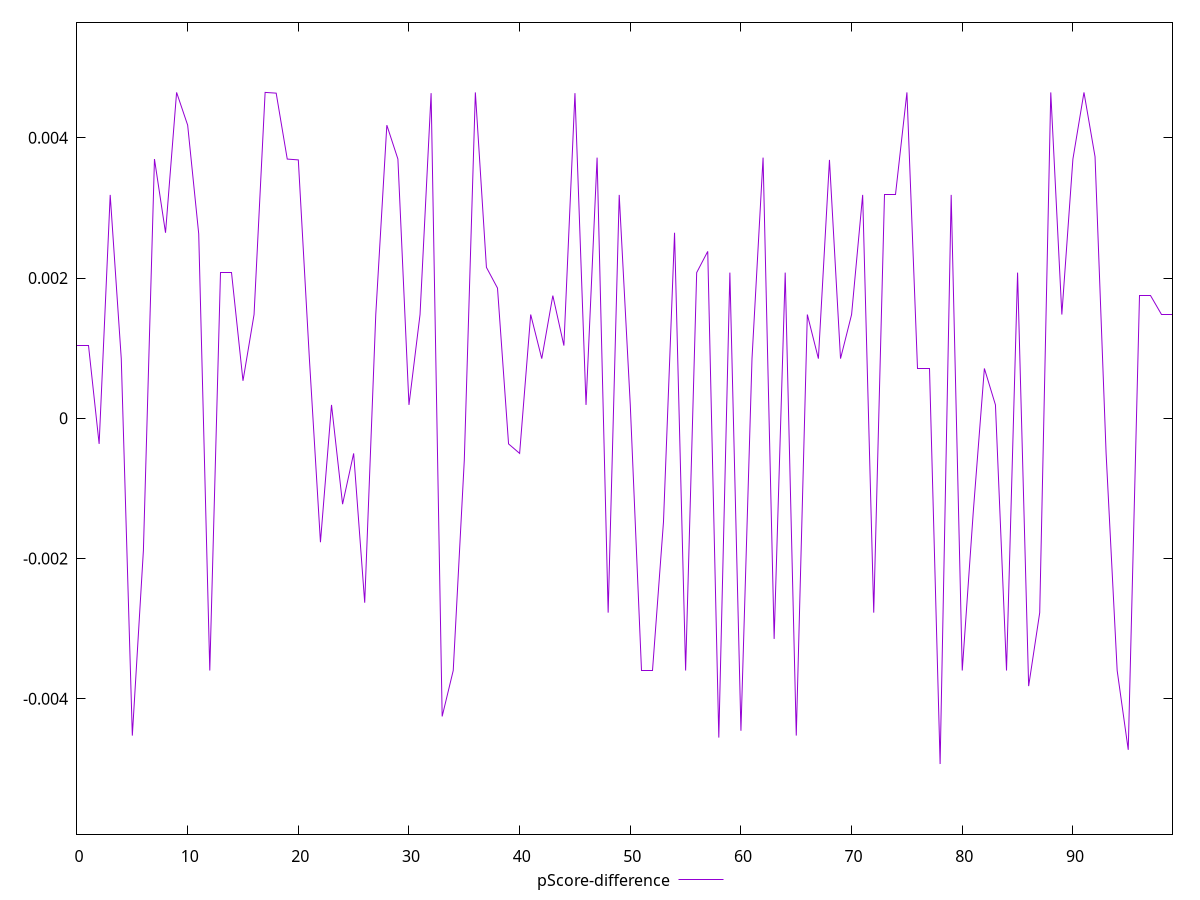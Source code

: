 reset

$pScoreDifference <<EOF
0 0.0010366451517385133
1 0.0010366451517385133
2 -0.00036568426134797605
3 0.0031862003898535107
4 0.0008507430743767141
5 -0.004526535494477901
6 -0.00188570778269892
7 0.0036973680837035783
8 0.002646666879303372
9 0.004648231415178894
10 0.004180911427837053
11 0.002630148067565785
12 -0.0035979075473533406
13 0.002078044736882445
14 0.002078044736882445
15 0.0005342219578541307
16 0.0014796308990092655
17 0.004648231415178894
18 0.0046375893622611075
19 0.0036973680837035783
20 0.003685417052522233
21 0.0008507430743767141
22 -0.0017680079343623811
23 0.00019072068583270152
24 -0.001225256415974929
25 -0.0005010742659318224
26 -0.0026309534147982427
27 0.0014796308990092655
28 0.004180911427837053
29 0.0036973680837035783
30 0.00019072068583270152
31 0.0014796308990092655
32 0.0046375893622611075
33 -0.0042528388767724135
34 -0.0035979075473533406
35 -0.0005974907917117855
36 0.004648231415178894
37 0.002152306932582504
38 0.0018569718307943628
39 -0.00036568426134797605
40 -0.0005010742659318224
41 0.0014796308990092655
42 0.0008507430743767141
43 0.0017497961668426765
44 0.0010366451517385133
45 0.0046375893622611075
46 0.00019072068583270152
47 0.0037182073683034167
48 -0.002773119842727101
49 0.0031862003898535107
50 0.00019072068583270152
51 -0.0035979075473533406
52 -0.0035979075473533406
53 -0.0014794423933552903
54 0.002646666879303372
55 -0.0035979075473533406
56 0.002078044736882445
57 0.002380450947402357
58 -0.0045551199104798545
59 0.002078044736882445
60 -0.004457294252225408
61 0.0008507430743767141
62 0.0037182073683034167
63 -0.003147234653052444
64 0.002078044736882445
65 -0.004526535494477901
66 0.0014796308990092655
67 0.0008507430743767141
68 0.003685417052522233
69 0.0008507430743767141
70 0.0014796308990092655
71 0.0031862003898535107
72 -0.002773119842727101
73 0.0031862003898535107
74 0.0031862003898535107
75 0.004648231415178894
76 0.0007106198420188115
77 0.0007106198420188115
78 -0.004931822957321863
79 0.0031862003898535107
80 -0.0035979075473533406
81 -0.0013267424653851112
82 0.0007106198420188115
83 0.00019072068583270152
84 -0.0035979075473533406
85 0.002078044736882445
86 -0.003820488846306036
87 -0.002773119842727101
88 0.004648231415178894
89 0.0014796308990092655
90 0.0036973680837035783
91 0.004648231415178894
92 0.003731128396951
93 -0.0005010742659318224
94 -0.0035979075473533406
95 -0.004729327755706447
96 0.0017497961668426765
97 0.0017497961668426765
98 0.0014796308990092655
99 0.0014796308990092655
EOF

set key outside below
set xrange [0:99]
set yrange [-0.005931822957321863:0.005648231415178894]
set trange [-0.005931822957321863:0.005648231415178894]
set terminal svg size 640, 500 enhanced background rgb 'white'
set output "report_00019_2021-02-10T18-14-37.922Z//max-potential-fid/samples/pages+cached+noadtech+nomedia/pScore-difference/values.svg"

plot $pScoreDifference title "pScore-difference" with line

reset
